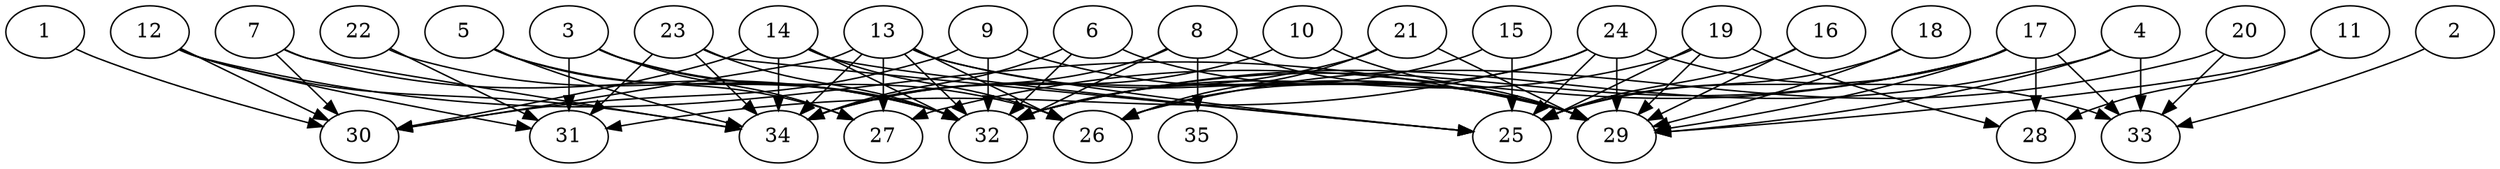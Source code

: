 // DAG automatically generated by daggen at Thu Oct  3 14:05:37 2019
// ./daggen --dot -n 35 --ccr 0.4 --fat 0.9 --regular 0.5 --density 0.6 --mindata 5242880 --maxdata 52428800 
digraph G {
  1 [size="50414080", alpha="0.12", expect_size="20165632"] 
  1 -> 30 [size ="20165632"]
  2 [size="15820800", alpha="0.12", expect_size="6328320"] 
  2 -> 33 [size ="6328320"]
  3 [size="37486080", alpha="0.04", expect_size="14994432"] 
  3 -> 26 [size ="14994432"]
  3 -> 27 [size ="14994432"]
  3 -> 31 [size ="14994432"]
  3 -> 32 [size ="14994432"]
  4 [size="71838720", alpha="0.12", expect_size="28735488"] 
  4 -> 29 [size ="28735488"]
  4 -> 32 [size ="28735488"]
  4 -> 33 [size ="28735488"]
  5 [size="19015680", alpha="0.07", expect_size="7606272"] 
  5 -> 27 [size ="7606272"]
  5 -> 32 [size ="7606272"]
  5 -> 34 [size ="7606272"]
  6 [size="100856320", alpha="0.11", expect_size="40342528"] 
  6 -> 29 [size ="40342528"]
  6 -> 32 [size ="40342528"]
  6 -> 34 [size ="40342528"]
  7 [size="46067200", alpha="0.06", expect_size="18426880"] 
  7 -> 30 [size ="18426880"]
  7 -> 32 [size ="18426880"]
  7 -> 34 [size ="18426880"]
  8 [size="94853120", alpha="0.15", expect_size="37941248"] 
  8 -> 29 [size ="37941248"]
  8 -> 32 [size ="37941248"]
  8 -> 34 [size ="37941248"]
  8 -> 35 [size ="37941248"]
  9 [size="77345280", alpha="0.01", expect_size="30938112"] 
  9 -> 29 [size ="30938112"]
  9 -> 30 [size ="30938112"]
  9 -> 32 [size ="30938112"]
  10 [size="89420800", alpha="0.11", expect_size="35768320"] 
  10 -> 29 [size ="35768320"]
  10 -> 34 [size ="35768320"]
  11 [size="108119040", alpha="0.01", expect_size="43247616"] 
  11 -> 28 [size ="43247616"]
  11 -> 29 [size ="43247616"]
  12 [size="62965760", alpha="0.20", expect_size="25186304"] 
  12 -> 29 [size ="25186304"]
  12 -> 30 [size ="25186304"]
  12 -> 31 [size ="25186304"]
  12 -> 34 [size ="25186304"]
  13 [size="13184000", alpha="0.14", expect_size="5273600"] 
  13 -> 25 [size ="5273600"]
  13 -> 26 [size ="5273600"]
  13 -> 27 [size ="5273600"]
  13 -> 29 [size ="5273600"]
  13 -> 30 [size ="5273600"]
  13 -> 32 [size ="5273600"]
  13 -> 34 [size ="5273600"]
  14 [size="38092800", alpha="0.04", expect_size="15237120"] 
  14 -> 25 [size ="15237120"]
  14 -> 26 [size ="15237120"]
  14 -> 30 [size ="15237120"]
  14 -> 32 [size ="15237120"]
  14 -> 34 [size ="15237120"]
  15 [size="110492160", alpha="0.01", expect_size="44196864"] 
  15 -> 25 [size ="44196864"]
  15 -> 32 [size ="44196864"]
  16 [size="35033600", alpha="0.03", expect_size="14013440"] 
  16 -> 25 [size ="14013440"]
  16 -> 29 [size ="14013440"]
  17 [size="100346880", alpha="0.05", expect_size="40138752"] 
  17 -> 25 [size ="40138752"]
  17 -> 27 [size ="40138752"]
  17 -> 28 [size ="40138752"]
  17 -> 29 [size ="40138752"]
  17 -> 32 [size ="40138752"]
  17 -> 33 [size ="40138752"]
  18 [size="17740800", alpha="0.06", expect_size="7096320"] 
  18 -> 25 [size ="7096320"]
  18 -> 29 [size ="7096320"]
  19 [size="107558400", alpha="0.08", expect_size="43023360"] 
  19 -> 25 [size ="43023360"]
  19 -> 28 [size ="43023360"]
  19 -> 29 [size ="43023360"]
  19 -> 32 [size ="43023360"]
  20 [size="112271360", alpha="0.17", expect_size="44908544"] 
  20 -> 26 [size ="44908544"]
  20 -> 33 [size ="44908544"]
  21 [size="60357120", alpha="0.12", expect_size="24142848"] 
  21 -> 26 [size ="24142848"]
  21 -> 29 [size ="24142848"]
  21 -> 34 [size ="24142848"]
  22 [size="68308480", alpha="0.08", expect_size="27323392"] 
  22 -> 31 [size ="27323392"]
  22 -> 32 [size ="27323392"]
  23 [size="67727360", alpha="0.08", expect_size="27090944"] 
  23 -> 25 [size ="27090944"]
  23 -> 31 [size ="27090944"]
  23 -> 32 [size ="27090944"]
  23 -> 34 [size ="27090944"]
  24 [size="33886720", alpha="0.18", expect_size="13554688"] 
  24 -> 25 [size ="13554688"]
  24 -> 26 [size ="13554688"]
  24 -> 29 [size ="13554688"]
  24 -> 31 [size ="13554688"]
  24 -> 33 [size ="13554688"]
  25 [size="54914560", alpha="0.08", expect_size="21965824"] 
  26 [size="58421760", alpha="0.14", expect_size="23368704"] 
  27 [size="78510080", alpha="0.05", expect_size="31404032"] 
  28 [size="107225600", alpha="0.10", expect_size="42890240"] 
  29 [size="27148800", alpha="0.06", expect_size="10859520"] 
  30 [size="75212800", alpha="0.15", expect_size="30085120"] 
  31 [size="57835520", alpha="0.00", expect_size="23134208"] 
  32 [size="130293760", alpha="0.14", expect_size="52117504"] 
  33 [size="59368960", alpha="0.07", expect_size="23747584"] 
  34 [size="105374720", alpha="0.05", expect_size="42149888"] 
  35 [size="91112960", alpha="0.19", expect_size="36445184"] 
}

